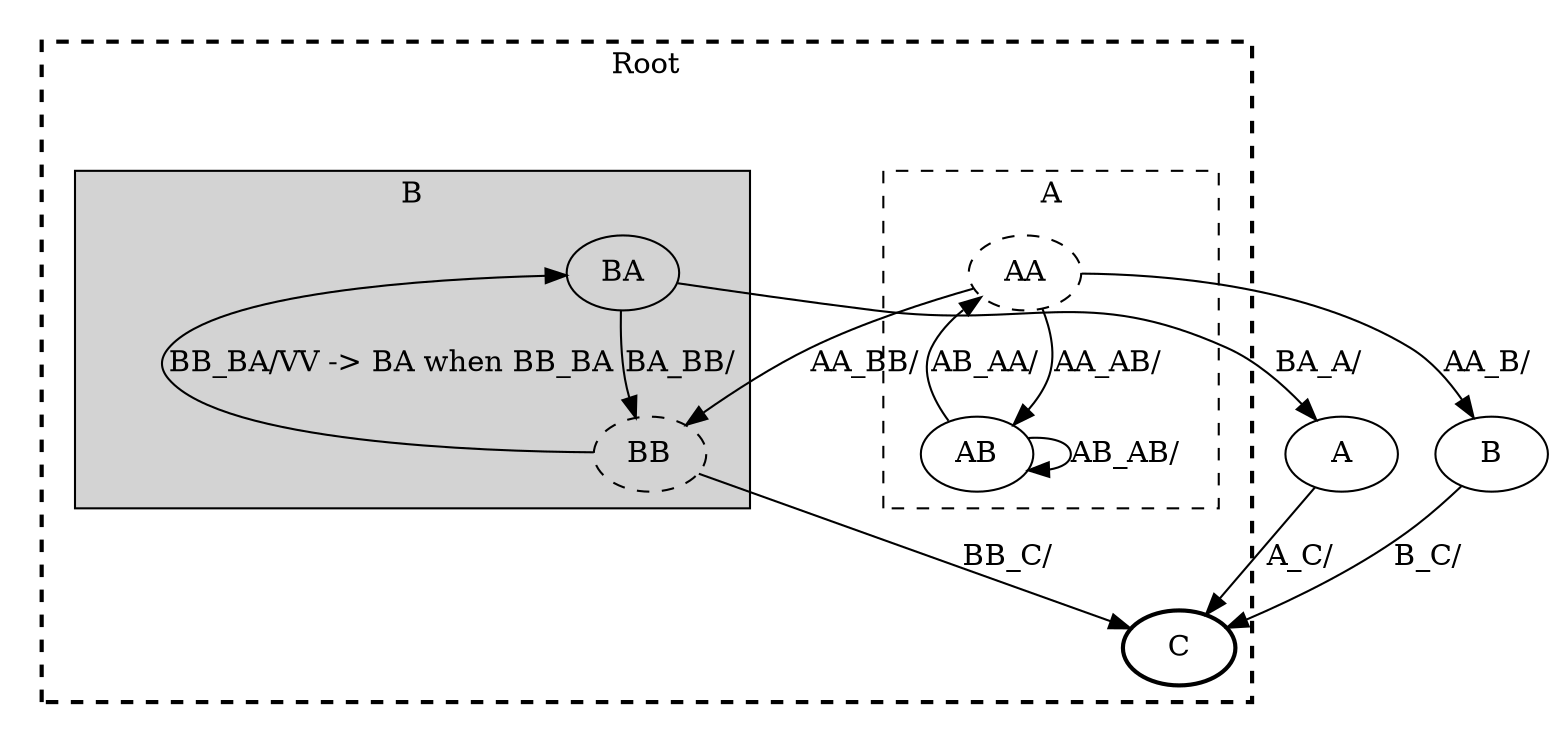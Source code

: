 digraph G {
    compound=true;

    subgraph cluster1000 {
        style=invis;
        subgraph cluster0 {
            style="visible, dashed, bold";
            label = "Root"
                subgraph cluster1001 {
                    style=invis;
                    subgraph cluster1 {
                        style="visible, dashed";
                        label = "A"
                            AA [style="dashed"];
                            AB [];
                    }
                }
                subgraph cluster1004 {
                    style=invis;
                    subgraph cluster4 {
                        style="visible, filled";
                        label = "B"
                            BA [style="filled"];
                            BB [style="dashed"];
                    }
                }
                C [style="bold"];
        }
    }

    A -> C [ltail=cluster1, label="A_C/"];
    AA -> AB [label="AA_AB/"];
    AA -> B [lhead=cluster4, label="AA_B/"];
    AA -> BB [label="AA_BB/"];
    AB -> AA [label="AB_AA/"];
    AB -> AB [label="AB_AB/"];
    B -> C [ltail=cluster4, label="B_C/"];
    BA -> A [lhead=cluster1, label="BA_A/"];
    BA -> BB [label="BA_BB/"];
    BB -> BA [label="BB_BA/VV -> BA when BB_BA"];
    BB -> C [label="BB_C/"];
}
